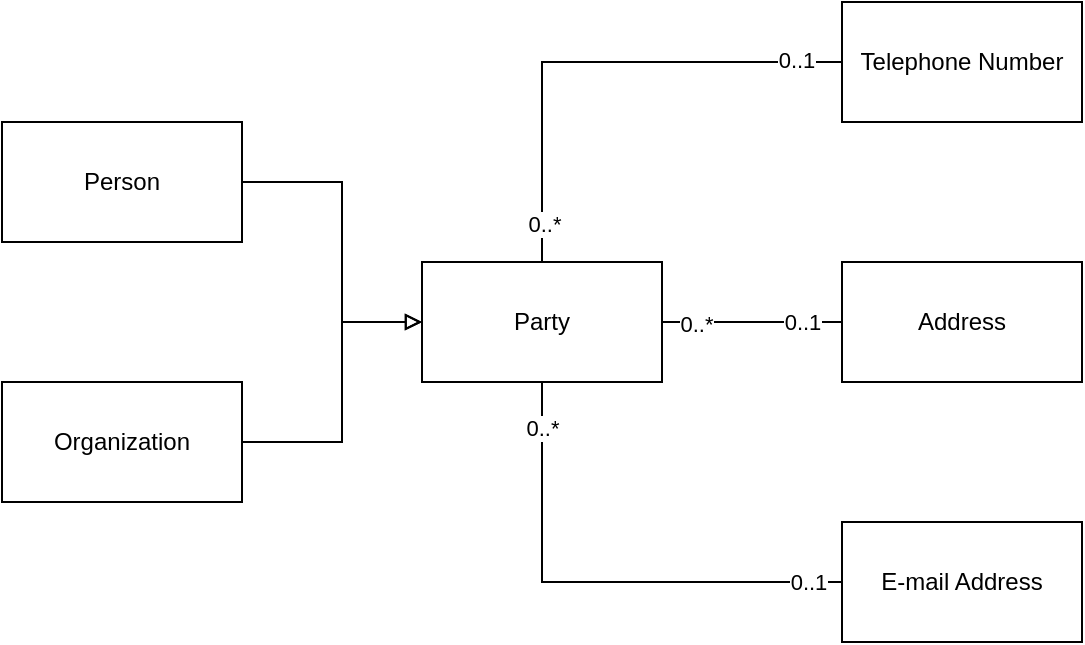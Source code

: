 <mxfile version="20.2.8" type="device"><diagram id="9qcoIvDkOtP1Ot1AUUI5" name="Page-1"><mxGraphModel dx="811" dy="558" grid="1" gridSize="10" guides="1" tooltips="1" connect="1" arrows="1" fold="1" page="1" pageScale="1" pageWidth="850" pageHeight="1100" math="0" shadow="0"><root><mxCell id="0"/><mxCell id="1" parent="0"/><mxCell id="pRIq608fL1WA48kUc5Pf-7" style="edgeStyle=orthogonalEdgeStyle;rounded=0;orthogonalLoop=1;jettySize=auto;html=1;exitX=1;exitY=0.5;exitDx=0;exitDy=0;entryX=0;entryY=0.5;entryDx=0;entryDy=0;endArrow=none;endFill=0;" parent="1" source="pRIq608fL1WA48kUc5Pf-1" target="pRIq608fL1WA48kUc5Pf-3" edge="1"><mxGeometry relative="1" as="geometry"/></mxCell><mxCell id="pRIq608fL1WA48kUc5Pf-16" value="0..1" style="edgeLabel;html=1;align=center;verticalAlign=middle;resizable=0;points=[];" parent="pRIq608fL1WA48kUc5Pf-7" vertex="1" connectable="0"><mxGeometry x="0.2" y="-1" relative="1" as="geometry"><mxPoint x="16" y="-1" as="offset"/></mxGeometry></mxCell><mxCell id="pRIq608fL1WA48kUc5Pf-17" value="0..*" style="edgeLabel;html=1;align=center;verticalAlign=middle;resizable=0;points=[];" parent="pRIq608fL1WA48kUc5Pf-7" vertex="1" connectable="0"><mxGeometry x="-0.622" y="-1" relative="1" as="geometry"><mxPoint as="offset"/></mxGeometry></mxCell><mxCell id="pRIq608fL1WA48kUc5Pf-8" style="edgeStyle=orthogonalEdgeStyle;rounded=0;orthogonalLoop=1;jettySize=auto;html=1;entryX=0;entryY=0.5;entryDx=0;entryDy=0;endArrow=none;endFill=0;" parent="1" source="pRIq608fL1WA48kUc5Pf-1" target="pRIq608fL1WA48kUc5Pf-2" edge="1"><mxGeometry relative="1" as="geometry"><mxPoint x="470" y="250" as="sourcePoint"/><Array as="points"><mxPoint x="470" y="160"/></Array></mxGeometry></mxCell><mxCell id="pRIq608fL1WA48kUc5Pf-14" value="0..1" style="edgeLabel;html=1;align=center;verticalAlign=middle;resizable=0;points=[];" parent="pRIq608fL1WA48kUc5Pf-8" vertex="1" connectable="0"><mxGeometry x="0.696" y="1" relative="1" as="geometry"><mxPoint x="15" as="offset"/></mxGeometry></mxCell><mxCell id="pRIq608fL1WA48kUc5Pf-15" value="0..*" style="edgeLabel;html=1;align=center;verticalAlign=middle;resizable=0;points=[];" parent="pRIq608fL1WA48kUc5Pf-8" vertex="1" connectable="0"><mxGeometry x="-0.844" y="-1" relative="1" as="geometry"><mxPoint as="offset"/></mxGeometry></mxCell><mxCell id="pRIq608fL1WA48kUc5Pf-9" style="edgeStyle=orthogonalEdgeStyle;rounded=0;orthogonalLoop=1;jettySize=auto;html=1;entryX=0;entryY=0.5;entryDx=0;entryDy=0;endArrow=none;endFill=0;" parent="1" source="pRIq608fL1WA48kUc5Pf-1" target="pRIq608fL1WA48kUc5Pf-5" edge="1"><mxGeometry relative="1" as="geometry"><Array as="points"><mxPoint x="470" y="420"/></Array></mxGeometry></mxCell><mxCell id="pRIq608fL1WA48kUc5Pf-18" value="0..*" style="edgeLabel;html=1;align=center;verticalAlign=middle;resizable=0;points=[];" parent="pRIq608fL1WA48kUc5Pf-9" vertex="1" connectable="0"><mxGeometry x="-0.816" relative="1" as="geometry"><mxPoint as="offset"/></mxGeometry></mxCell><mxCell id="pRIq608fL1WA48kUc5Pf-19" value="0..1" style="edgeLabel;html=1;align=center;verticalAlign=middle;resizable=0;points=[];" parent="pRIq608fL1WA48kUc5Pf-9" vertex="1" connectable="0"><mxGeometry x="0.864" relative="1" as="geometry"><mxPoint as="offset"/></mxGeometry></mxCell><mxCell id="pRIq608fL1WA48kUc5Pf-1" value="Party" style="rounded=0;whiteSpace=wrap;html=1;" parent="1" vertex="1"><mxGeometry x="410" y="260" width="120" height="60" as="geometry"/></mxCell><mxCell id="pRIq608fL1WA48kUc5Pf-2" value="Telephone Number" style="rounded=0;whiteSpace=wrap;html=1;" parent="1" vertex="1"><mxGeometry x="620" y="130" width="120" height="60" as="geometry"/></mxCell><mxCell id="pRIq608fL1WA48kUc5Pf-3" value="Address" style="rounded=0;whiteSpace=wrap;html=1;" parent="1" vertex="1"><mxGeometry x="620" y="260" width="120" height="60" as="geometry"/></mxCell><mxCell id="pRIq608fL1WA48kUc5Pf-5" value="E-mail Address" style="rounded=0;whiteSpace=wrap;html=1;" parent="1" vertex="1"><mxGeometry x="620" y="390" width="120" height="60" as="geometry"/></mxCell><mxCell id="zb_ca8rqYVdVSrP0e95L-11" value="" style="endArrow=block;html=1;rounded=0;exitX=1;exitY=0.5;exitDx=0;exitDy=0;entryX=0;entryY=0.5;entryDx=0;entryDy=0;endFill=0;" edge="1" parent="1" source="zb_ca8rqYVdVSrP0e95L-1" target="pRIq608fL1WA48kUc5Pf-1"><mxGeometry width="50" height="50" relative="1" as="geometry"><mxPoint x="210" y="210" as="sourcePoint"/><mxPoint x="260" y="160" as="targetPoint"/><Array as="points"><mxPoint x="370" y="220"/><mxPoint x="370" y="290"/></Array></mxGeometry></mxCell><mxCell id="zb_ca8rqYVdVSrP0e95L-1" value="Person" style="rounded=0;whiteSpace=wrap;html=1;" vertex="1" parent="1"><mxGeometry x="200" y="190" width="120" height="60" as="geometry"/></mxCell><mxCell id="zb_ca8rqYVdVSrP0e95L-2" value="Organization" style="rounded=0;whiteSpace=wrap;html=1;" vertex="1" parent="1"><mxGeometry x="200" y="320" width="120" height="60" as="geometry"/></mxCell><mxCell id="zb_ca8rqYVdVSrP0e95L-12" value="" style="endArrow=block;html=1;rounded=0;exitX=1;exitY=0.5;exitDx=0;exitDy=0;endFill=0;" edge="1" parent="1" source="zb_ca8rqYVdVSrP0e95L-2"><mxGeometry width="50" height="50" relative="1" as="geometry"><mxPoint x="470" y="410" as="sourcePoint"/><mxPoint x="410" y="290" as="targetPoint"/><Array as="points"><mxPoint x="370" y="350"/><mxPoint x="370" y="290"/></Array></mxGeometry></mxCell></root></mxGraphModel></diagram></mxfile>